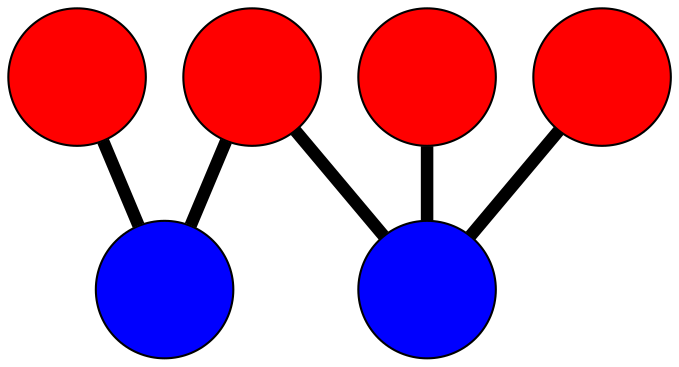 graph G {
	graph [bb="-80.692,-231.4,143.17,180.48",
		overlap=false,
		sep=0.0,
		splines=true
	];
	node [color=black,
		fixedsize=true,
		fontname="Latin Modern Math",
		fontsize=42,
		height=.92,
		label="\N",
		penwidth=1,
		shape=circle,
		width=.92
	];
	edge [color=black,
		penwidth=6,
		style=bold
	];
	0	 [fillcolor=red,
		height=0.91667,
		label="",
		pos="-6.9009,-19.82",
		style=filled,
		width=0.91667];
	4	 [fillcolor=blue,
		height=0.91667,
		label="",
		pos="-26.468,-109.84",
		style=filled,
		width=0.91667];
	0 -- 4	 [pos="-13.965,-52.32 -15.739,-60.479 -17.641,-69.233 -19.414,-77.39"];
	5	 [fillcolor=blue,
		height=0.91667,
		label="",
		pos="17.778,73.477",
		style=filled,
		width=0.91667];
	0 -- 5	 [pos="1.5922,12.288 4.074,21.67 6.7865,31.924 9.2693,41.31"];
	1	 [fillcolor=red,
		height=0.91667,
		label="",
		pos="-47.692,-198.4",
		style=filled,
		width=0.91667];
	1 -- 4	 [pos="-39.97,-166.18 -38.097,-158.37 -36.095,-150.01 -34.22,-142.19"];
	2	 [fillcolor=red,
		height=0.91667,
		label="",
		pos="110.17,107.1",
		style=filled,
		width=0.91667];
	2 -- 5	 [pos="79.145,95.813 69.395,92.264 58.63,88.346 48.875,84.795"];
	3	 [fillcolor=red,
		height=0.91667,
		label="",
		pos="-46.883,147.48",
		style=filled,
		width=0.91667];
	3 -- 5	 [pos="-24.992,122.43 -18.25,114.71 -10.831,106.22 -4.0906,98.507"];
}

